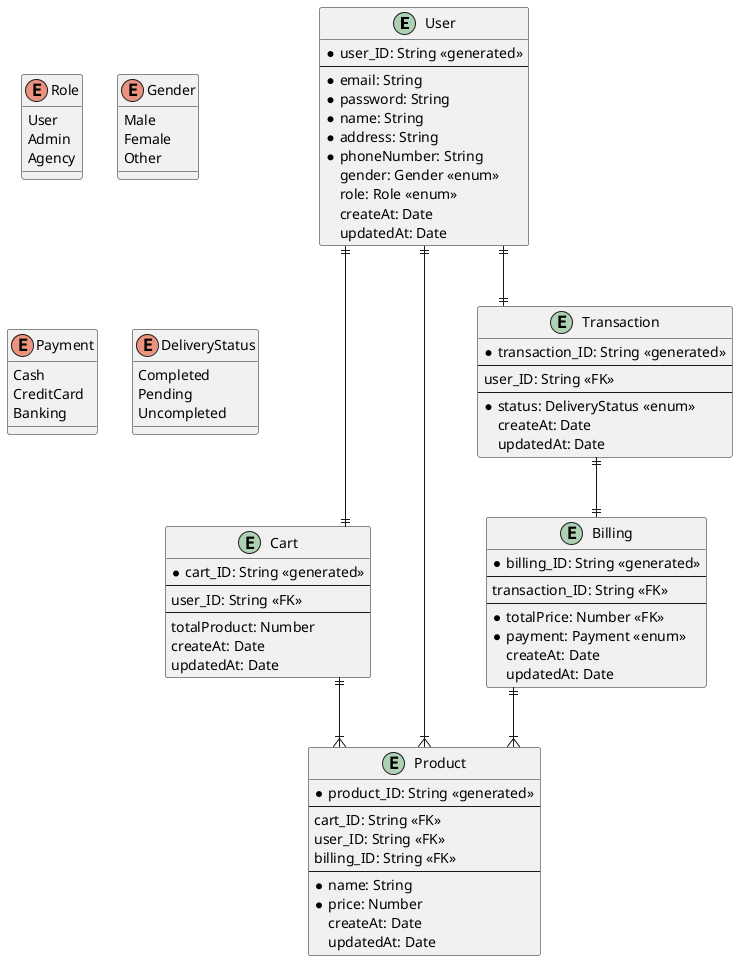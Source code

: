 @startuml an e-commercial platform

skinparam linetype ortho

entity User {
    *user_ID: String <<generated>>
    --
    *email: String
    *password: String
    *name: String
    *address: String
    *phoneNumber: String
    gender: Gender <<enum>>
    role: Role <<enum>>
    createAt: Date
    updatedAt: Date
}

entity Cart {
    *cart_ID: String <<generated>>
    --
    user_ID: String <<FK>>
    --
    totalProduct: Number
    createAt: Date
    updatedAt: Date
}

entity Product {
    *product_ID: String <<generated>>
    --
    cart_ID: String <<FK>>
    user_ID: String <<FK>>
    billing_ID: String <<FK>>
    --
    *name: String
    *price: Number
    createAt: Date
    updatedAt: Date
}

entity Transaction {
    *transaction_ID: String <<generated>>
    --
    user_ID: String <<FK>>
    --
    *status: DeliveryStatus <<enum>>
    createAt: Date
    updatedAt: Date
}

entity Billing {
    *billing_ID: String <<generated>>
    --
    transaction_ID: String <<FK>>
    --
    *totalPrice: Number <<FK>>
    *payment: Payment <<enum>>
    createAt: Date
    updatedAt: Date
}

enum Role {
    User
    Admin
    Agency
}

enum Gender {
    Male
    Female
    Other
}

enum Payment {
    Cash
    CreditCard
    Banking
}

enum DeliveryStatus {
    Completed
    Pending
    Uncompleted
}


User ||--|| Cart
User ||--|| Transaction
User ||--|{ Product
Cart ||--|{ Product
Billing ||--|{ Product
Transaction ||--|| Billing

@enduml